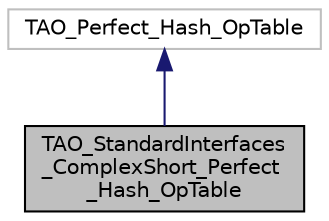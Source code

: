digraph "TAO_StandardInterfaces_ComplexShort_Perfect_Hash_OpTable"
{
 // INTERACTIVE_SVG=YES
  edge [fontname="Helvetica",fontsize="10",labelfontname="Helvetica",labelfontsize="10"];
  node [fontname="Helvetica",fontsize="10",shape=record];
  Node1 [label="TAO_StandardInterfaces\l_ComplexShort_Perfect\l_Hash_OpTable",height=0.2,width=0.4,color="black", fillcolor="grey75", style="filled", fontcolor="black"];
  Node2 -> Node1 [dir="back",color="midnightblue",fontsize="10",style="solid",fontname="Helvetica"];
  Node2 [label="TAO_Perfect_Hash_OpTable",height=0.2,width=0.4,color="grey75", fillcolor="white", style="filled"];
}
